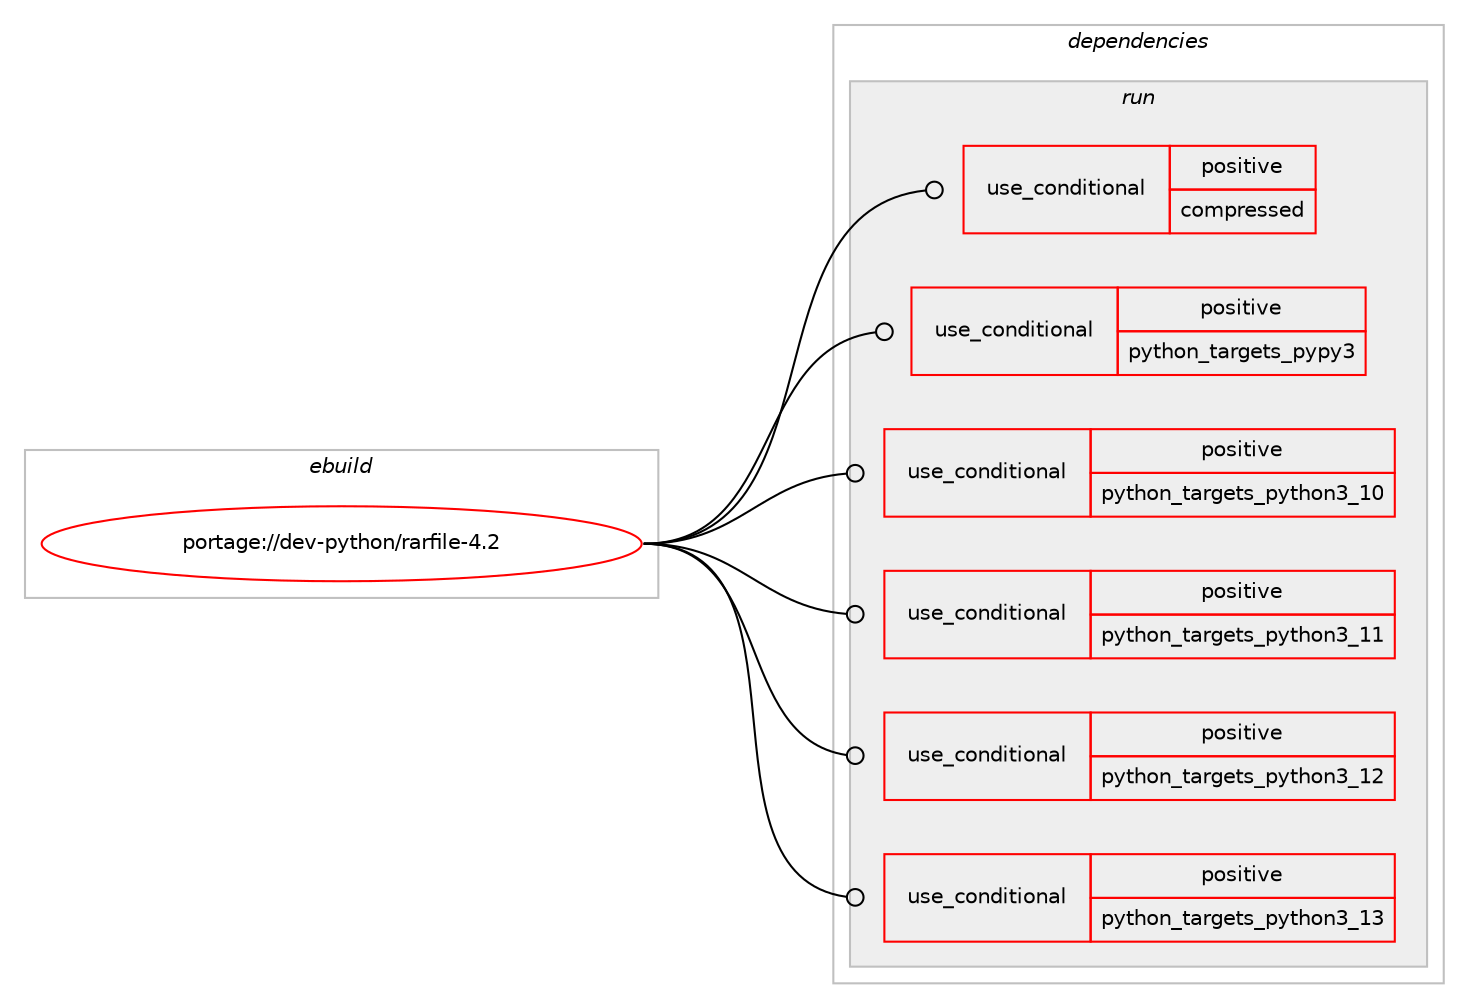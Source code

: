 digraph prolog {

# *************
# Graph options
# *************

newrank=true;
concentrate=true;
compound=true;
graph [rankdir=LR,fontname=Helvetica,fontsize=10,ranksep=1.5];#, ranksep=2.5, nodesep=0.2];
edge  [arrowhead=vee];
node  [fontname=Helvetica,fontsize=10];

# **********
# The ebuild
# **********

subgraph cluster_leftcol {
color=gray;
rank=same;
label=<<i>ebuild</i>>;
id [label="portage://dev-python/rarfile-4.2", color=red, width=4, href="../dev-python/rarfile-4.2.svg"];
}

# ****************
# The dependencies
# ****************

subgraph cluster_midcol {
color=gray;
label=<<i>dependencies</i>>;
subgraph cluster_compile {
fillcolor="#eeeeee";
style=filled;
label=<<i>compile</i>>;
}
subgraph cluster_compileandrun {
fillcolor="#eeeeee";
style=filled;
label=<<i>compile and run</i>>;
}
subgraph cluster_run {
fillcolor="#eeeeee";
style=filled;
label=<<i>run</i>>;
subgraph cond37540 {
dependency81050 [label=<<TABLE BORDER="0" CELLBORDER="1" CELLSPACING="0" CELLPADDING="4"><TR><TD ROWSPAN="3" CELLPADDING="10">use_conditional</TD></TR><TR><TD>positive</TD></TR><TR><TD>compressed</TD></TR></TABLE>>, shape=none, color=red];
# *** BEGIN UNKNOWN DEPENDENCY TYPE (TODO) ***
# dependency81050 -> package_dependency(portage://dev-python/rarfile-4.2,run,no,app-arch,unrar,none,[,,],[],[])
# *** END UNKNOWN DEPENDENCY TYPE (TODO) ***

}
id:e -> dependency81050:w [weight=20,style="solid",arrowhead="odot"];
subgraph cond37541 {
dependency81051 [label=<<TABLE BORDER="0" CELLBORDER="1" CELLSPACING="0" CELLPADDING="4"><TR><TD ROWSPAN="3" CELLPADDING="10">use_conditional</TD></TR><TR><TD>positive</TD></TR><TR><TD>python_targets_pypy3</TD></TR></TABLE>>, shape=none, color=red];
# *** BEGIN UNKNOWN DEPENDENCY TYPE (TODO) ***
# dependency81051 -> package_dependency(portage://dev-python/rarfile-4.2,run,no,dev-python,pypy3,none,[,,],any_same_slot,[])
# *** END UNKNOWN DEPENDENCY TYPE (TODO) ***

}
id:e -> dependency81051:w [weight=20,style="solid",arrowhead="odot"];
subgraph cond37542 {
dependency81052 [label=<<TABLE BORDER="0" CELLBORDER="1" CELLSPACING="0" CELLPADDING="4"><TR><TD ROWSPAN="3" CELLPADDING="10">use_conditional</TD></TR><TR><TD>positive</TD></TR><TR><TD>python_targets_python3_10</TD></TR></TABLE>>, shape=none, color=red];
# *** BEGIN UNKNOWN DEPENDENCY TYPE (TODO) ***
# dependency81052 -> package_dependency(portage://dev-python/rarfile-4.2,run,no,dev-lang,python,none,[,,],[slot(3.10)],[])
# *** END UNKNOWN DEPENDENCY TYPE (TODO) ***

}
id:e -> dependency81052:w [weight=20,style="solid",arrowhead="odot"];
subgraph cond37543 {
dependency81053 [label=<<TABLE BORDER="0" CELLBORDER="1" CELLSPACING="0" CELLPADDING="4"><TR><TD ROWSPAN="3" CELLPADDING="10">use_conditional</TD></TR><TR><TD>positive</TD></TR><TR><TD>python_targets_python3_11</TD></TR></TABLE>>, shape=none, color=red];
# *** BEGIN UNKNOWN DEPENDENCY TYPE (TODO) ***
# dependency81053 -> package_dependency(portage://dev-python/rarfile-4.2,run,no,dev-lang,python,none,[,,],[slot(3.11)],[])
# *** END UNKNOWN DEPENDENCY TYPE (TODO) ***

}
id:e -> dependency81053:w [weight=20,style="solid",arrowhead="odot"];
subgraph cond37544 {
dependency81054 [label=<<TABLE BORDER="0" CELLBORDER="1" CELLSPACING="0" CELLPADDING="4"><TR><TD ROWSPAN="3" CELLPADDING="10">use_conditional</TD></TR><TR><TD>positive</TD></TR><TR><TD>python_targets_python3_12</TD></TR></TABLE>>, shape=none, color=red];
# *** BEGIN UNKNOWN DEPENDENCY TYPE (TODO) ***
# dependency81054 -> package_dependency(portage://dev-python/rarfile-4.2,run,no,dev-lang,python,none,[,,],[slot(3.12)],[])
# *** END UNKNOWN DEPENDENCY TYPE (TODO) ***

}
id:e -> dependency81054:w [weight=20,style="solid",arrowhead="odot"];
subgraph cond37545 {
dependency81055 [label=<<TABLE BORDER="0" CELLBORDER="1" CELLSPACING="0" CELLPADDING="4"><TR><TD ROWSPAN="3" CELLPADDING="10">use_conditional</TD></TR><TR><TD>positive</TD></TR><TR><TD>python_targets_python3_13</TD></TR></TABLE>>, shape=none, color=red];
# *** BEGIN UNKNOWN DEPENDENCY TYPE (TODO) ***
# dependency81055 -> package_dependency(portage://dev-python/rarfile-4.2,run,no,dev-lang,python,none,[,,],[slot(3.13)],[])
# *** END UNKNOWN DEPENDENCY TYPE (TODO) ***

}
id:e -> dependency81055:w [weight=20,style="solid",arrowhead="odot"];
}
}

# **************
# The candidates
# **************

subgraph cluster_choices {
rank=same;
color=gray;
label=<<i>candidates</i>>;

}

}
